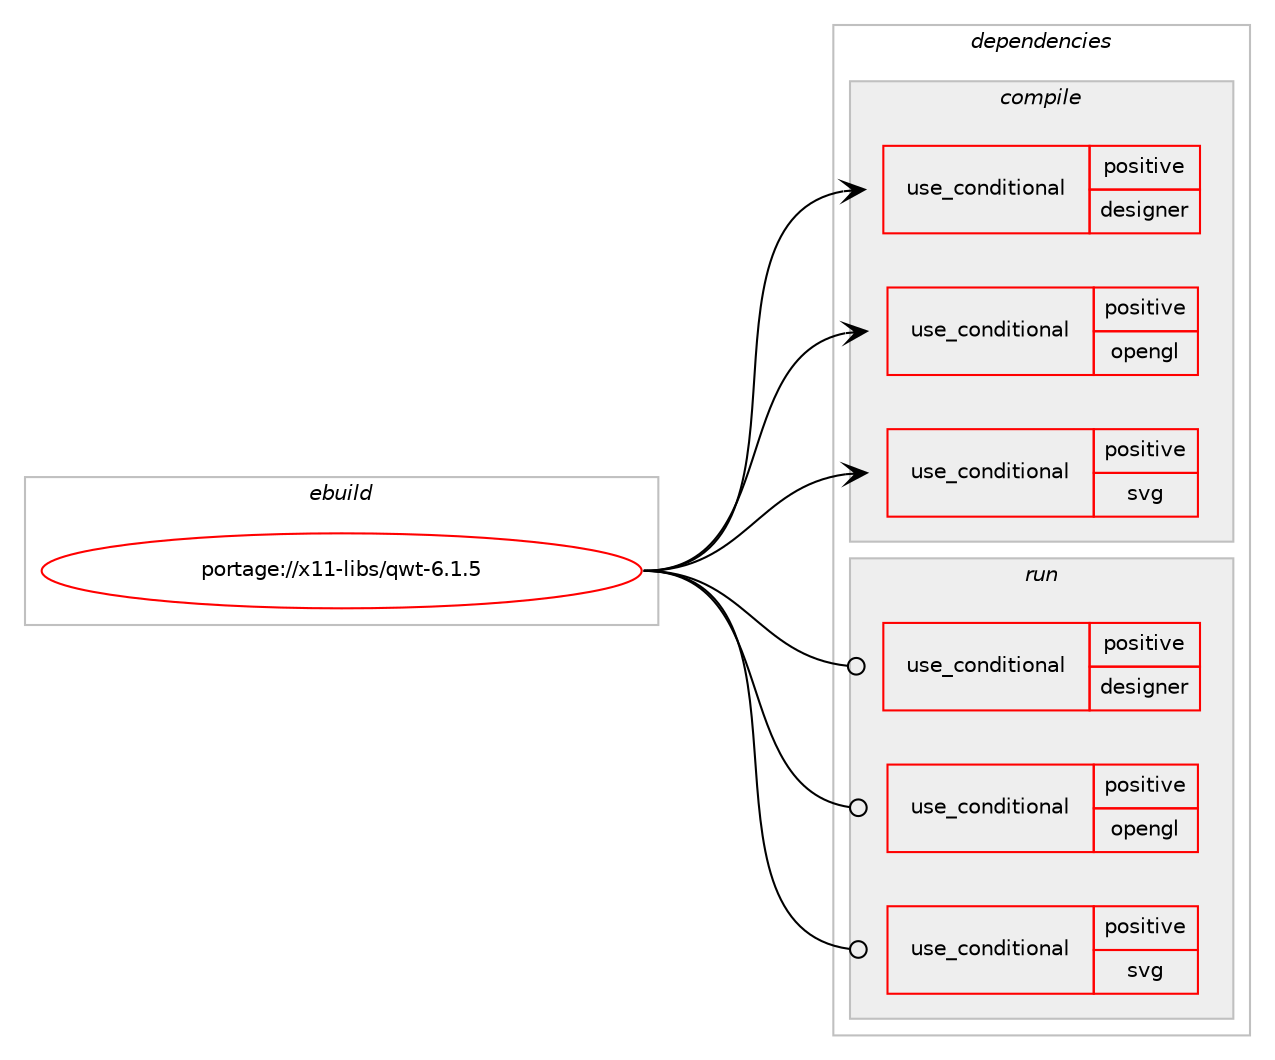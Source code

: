 digraph prolog {

# *************
# Graph options
# *************

newrank=true;
concentrate=true;
compound=true;
graph [rankdir=LR,fontname=Helvetica,fontsize=10,ranksep=1.5];#, ranksep=2.5, nodesep=0.2];
edge  [arrowhead=vee];
node  [fontname=Helvetica,fontsize=10];

# **********
# The ebuild
# **********

subgraph cluster_leftcol {
color=gray;
rank=same;
label=<<i>ebuild</i>>;
id [label="portage://x11-libs/qwt-6.1.5", color=red, width=4, href="../x11-libs/qwt-6.1.5.svg"];
}

# ****************
# The dependencies
# ****************

subgraph cluster_midcol {
color=gray;
label=<<i>dependencies</i>>;
subgraph cluster_compile {
fillcolor="#eeeeee";
style=filled;
label=<<i>compile</i>>;
subgraph cond1620 {
dependency2722 [label=<<TABLE BORDER="0" CELLBORDER="1" CELLSPACING="0" CELLPADDING="4"><TR><TD ROWSPAN="3" CELLPADDING="10">use_conditional</TD></TR><TR><TD>positive</TD></TR><TR><TD>designer</TD></TR></TABLE>>, shape=none, color=red];
# *** BEGIN UNKNOWN DEPENDENCY TYPE (TODO) ***
# dependency2722 -> package_dependency(portage://x11-libs/qwt-6.1.5,install,no,dev-qt,designer,none,[,,],[slot(5)],[])
# *** END UNKNOWN DEPENDENCY TYPE (TODO) ***

}
id:e -> dependency2722:w [weight=20,style="solid",arrowhead="vee"];
subgraph cond1621 {
dependency2723 [label=<<TABLE BORDER="0" CELLBORDER="1" CELLSPACING="0" CELLPADDING="4"><TR><TD ROWSPAN="3" CELLPADDING="10">use_conditional</TD></TR><TR><TD>positive</TD></TR><TR><TD>opengl</TD></TR></TABLE>>, shape=none, color=red];
# *** BEGIN UNKNOWN DEPENDENCY TYPE (TODO) ***
# dependency2723 -> package_dependency(portage://x11-libs/qwt-6.1.5,install,no,dev-qt,qtopengl,none,[,,],[slot(5)],[])
# *** END UNKNOWN DEPENDENCY TYPE (TODO) ***

# *** BEGIN UNKNOWN DEPENDENCY TYPE (TODO) ***
# dependency2723 -> package_dependency(portage://x11-libs/qwt-6.1.5,install,no,virtual,opengl,none,[,,],[],[])
# *** END UNKNOWN DEPENDENCY TYPE (TODO) ***

}
id:e -> dependency2723:w [weight=20,style="solid",arrowhead="vee"];
subgraph cond1622 {
dependency2724 [label=<<TABLE BORDER="0" CELLBORDER="1" CELLSPACING="0" CELLPADDING="4"><TR><TD ROWSPAN="3" CELLPADDING="10">use_conditional</TD></TR><TR><TD>positive</TD></TR><TR><TD>svg</TD></TR></TABLE>>, shape=none, color=red];
# *** BEGIN UNKNOWN DEPENDENCY TYPE (TODO) ***
# dependency2724 -> package_dependency(portage://x11-libs/qwt-6.1.5,install,no,dev-qt,qtsvg,none,[,,],[slot(5)],[])
# *** END UNKNOWN DEPENDENCY TYPE (TODO) ***

}
id:e -> dependency2724:w [weight=20,style="solid",arrowhead="vee"];
# *** BEGIN UNKNOWN DEPENDENCY TYPE (TODO) ***
# id -> package_dependency(portage://x11-libs/qwt-6.1.5,install,no,dev-qt,qtconcurrent,none,[,,],[slot(5)],[])
# *** END UNKNOWN DEPENDENCY TYPE (TODO) ***

# *** BEGIN UNKNOWN DEPENDENCY TYPE (TODO) ***
# id -> package_dependency(portage://x11-libs/qwt-6.1.5,install,no,dev-qt,qtcore,none,[,,],[slot(5)],[])
# *** END UNKNOWN DEPENDENCY TYPE (TODO) ***

# *** BEGIN UNKNOWN DEPENDENCY TYPE (TODO) ***
# id -> package_dependency(portage://x11-libs/qwt-6.1.5,install,no,dev-qt,qtgui,none,[,,],[slot(5)],[])
# *** END UNKNOWN DEPENDENCY TYPE (TODO) ***

# *** BEGIN UNKNOWN DEPENDENCY TYPE (TODO) ***
# id -> package_dependency(portage://x11-libs/qwt-6.1.5,install,no,dev-qt,qtprintsupport,none,[,,],[slot(5)],[])
# *** END UNKNOWN DEPENDENCY TYPE (TODO) ***

# *** BEGIN UNKNOWN DEPENDENCY TYPE (TODO) ***
# id -> package_dependency(portage://x11-libs/qwt-6.1.5,install,no,dev-qt,qtwidgets,none,[,,],[slot(5)],[])
# *** END UNKNOWN DEPENDENCY TYPE (TODO) ***

}
subgraph cluster_compileandrun {
fillcolor="#eeeeee";
style=filled;
label=<<i>compile and run</i>>;
}
subgraph cluster_run {
fillcolor="#eeeeee";
style=filled;
label=<<i>run</i>>;
subgraph cond1623 {
dependency2725 [label=<<TABLE BORDER="0" CELLBORDER="1" CELLSPACING="0" CELLPADDING="4"><TR><TD ROWSPAN="3" CELLPADDING="10">use_conditional</TD></TR><TR><TD>positive</TD></TR><TR><TD>designer</TD></TR></TABLE>>, shape=none, color=red];
# *** BEGIN UNKNOWN DEPENDENCY TYPE (TODO) ***
# dependency2725 -> package_dependency(portage://x11-libs/qwt-6.1.5,run,no,dev-qt,designer,none,[,,],[slot(5)],[])
# *** END UNKNOWN DEPENDENCY TYPE (TODO) ***

}
id:e -> dependency2725:w [weight=20,style="solid",arrowhead="odot"];
subgraph cond1624 {
dependency2726 [label=<<TABLE BORDER="0" CELLBORDER="1" CELLSPACING="0" CELLPADDING="4"><TR><TD ROWSPAN="3" CELLPADDING="10">use_conditional</TD></TR><TR><TD>positive</TD></TR><TR><TD>opengl</TD></TR></TABLE>>, shape=none, color=red];
# *** BEGIN UNKNOWN DEPENDENCY TYPE (TODO) ***
# dependency2726 -> package_dependency(portage://x11-libs/qwt-6.1.5,run,no,dev-qt,qtopengl,none,[,,],[slot(5)],[])
# *** END UNKNOWN DEPENDENCY TYPE (TODO) ***

# *** BEGIN UNKNOWN DEPENDENCY TYPE (TODO) ***
# dependency2726 -> package_dependency(portage://x11-libs/qwt-6.1.5,run,no,virtual,opengl,none,[,,],[],[])
# *** END UNKNOWN DEPENDENCY TYPE (TODO) ***

}
id:e -> dependency2726:w [weight=20,style="solid",arrowhead="odot"];
subgraph cond1625 {
dependency2727 [label=<<TABLE BORDER="0" CELLBORDER="1" CELLSPACING="0" CELLPADDING="4"><TR><TD ROWSPAN="3" CELLPADDING="10">use_conditional</TD></TR><TR><TD>positive</TD></TR><TR><TD>svg</TD></TR></TABLE>>, shape=none, color=red];
# *** BEGIN UNKNOWN DEPENDENCY TYPE (TODO) ***
# dependency2727 -> package_dependency(portage://x11-libs/qwt-6.1.5,run,no,dev-qt,qtsvg,none,[,,],[slot(5)],[])
# *** END UNKNOWN DEPENDENCY TYPE (TODO) ***

}
id:e -> dependency2727:w [weight=20,style="solid",arrowhead="odot"];
# *** BEGIN UNKNOWN DEPENDENCY TYPE (TODO) ***
# id -> package_dependency(portage://x11-libs/qwt-6.1.5,run,no,dev-qt,qtconcurrent,none,[,,],[slot(5)],[])
# *** END UNKNOWN DEPENDENCY TYPE (TODO) ***

# *** BEGIN UNKNOWN DEPENDENCY TYPE (TODO) ***
# id -> package_dependency(portage://x11-libs/qwt-6.1.5,run,no,dev-qt,qtcore,none,[,,],[slot(5)],[])
# *** END UNKNOWN DEPENDENCY TYPE (TODO) ***

# *** BEGIN UNKNOWN DEPENDENCY TYPE (TODO) ***
# id -> package_dependency(portage://x11-libs/qwt-6.1.5,run,no,dev-qt,qtgui,none,[,,],[slot(5)],[])
# *** END UNKNOWN DEPENDENCY TYPE (TODO) ***

# *** BEGIN UNKNOWN DEPENDENCY TYPE (TODO) ***
# id -> package_dependency(portage://x11-libs/qwt-6.1.5,run,no,dev-qt,qtprintsupport,none,[,,],[slot(5)],[])
# *** END UNKNOWN DEPENDENCY TYPE (TODO) ***

# *** BEGIN UNKNOWN DEPENDENCY TYPE (TODO) ***
# id -> package_dependency(portage://x11-libs/qwt-6.1.5,run,no,dev-qt,qtwidgets,none,[,,],[slot(5)],[])
# *** END UNKNOWN DEPENDENCY TYPE (TODO) ***

}
}

# **************
# The candidates
# **************

subgraph cluster_choices {
rank=same;
color=gray;
label=<<i>candidates</i>>;

}

}
